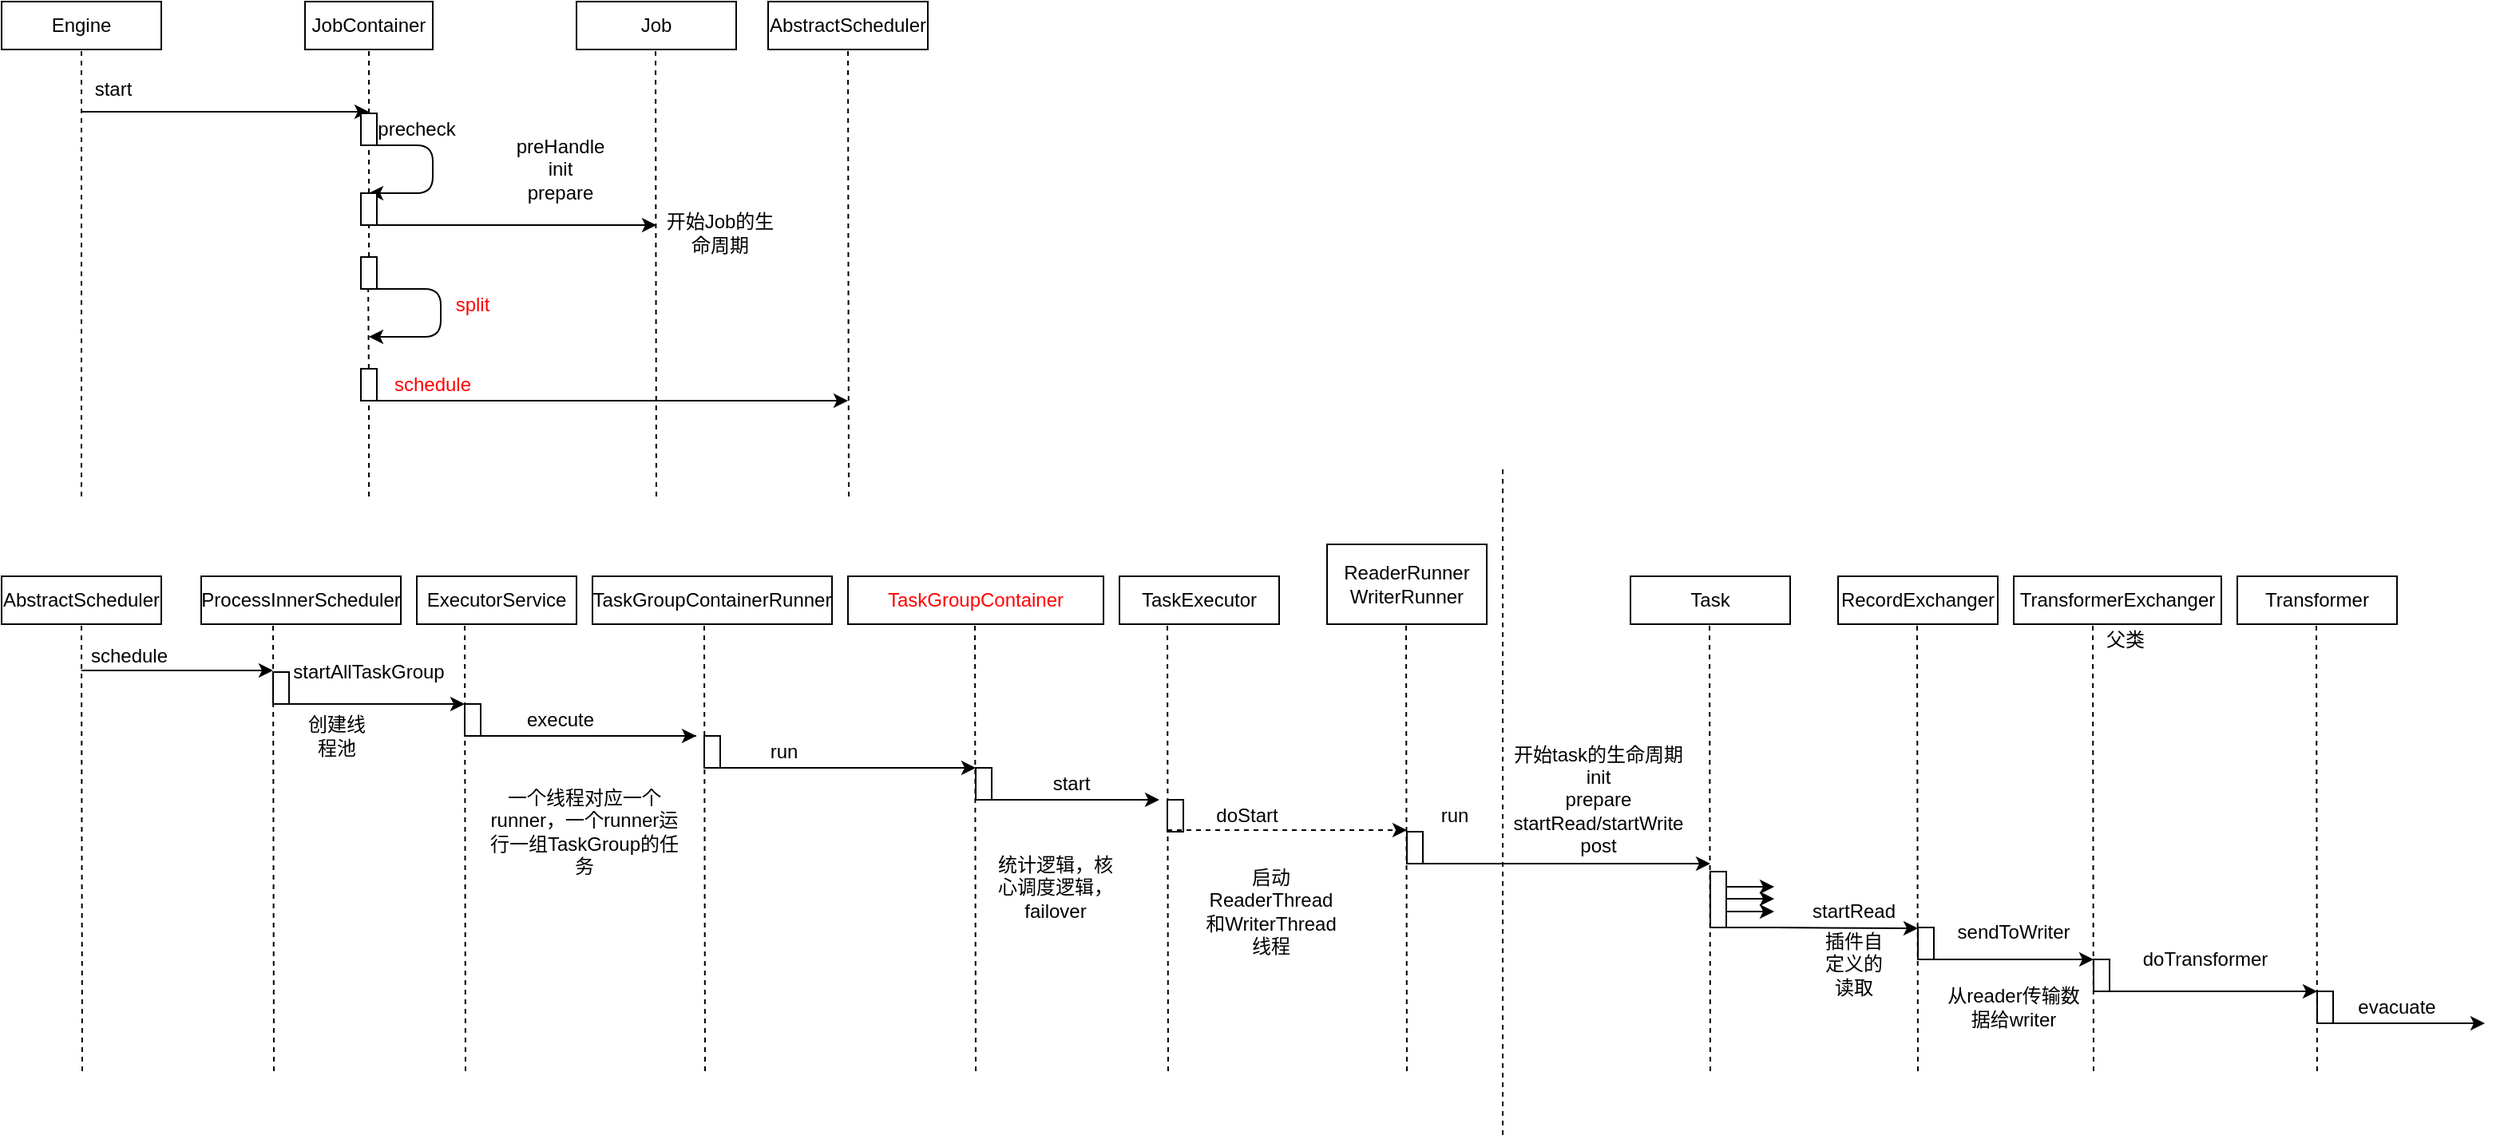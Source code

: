 <mxfile version="14.2.6" type="github">
  <diagram id="PGhreBsPbKH4rR5BUcig" name="Page-1">
    <mxGraphModel dx="881" dy="591" grid="1" gridSize="10" guides="1" tooltips="1" connect="1" arrows="1" fold="1" page="1" pageScale="1" pageWidth="3000" pageHeight="2000" math="0" shadow="0">
      <root>
        <mxCell id="0" />
        <mxCell id="1" parent="0" />
        <mxCell id="bkKWWjWxJZ_gJQBe1uhf-1" value="Engine" style="rounded=0;whiteSpace=wrap;html=1;" parent="1" vertex="1">
          <mxGeometry x="110" y="130" width="100" height="30" as="geometry" />
        </mxCell>
        <mxCell id="C_8OSvet4aqu10IJYk9N-1" value="JobContainer" style="rounded=0;whiteSpace=wrap;html=1;" parent="1" vertex="1">
          <mxGeometry x="300" y="130" width="80" height="30" as="geometry" />
        </mxCell>
        <mxCell id="7ADbChYfZIjZuaGSokzn-1" value="" style="endArrow=none;dashed=1;html=1;entryX=0.5;entryY=1;entryDx=0;entryDy=0;" parent="1" target="bkKWWjWxJZ_gJQBe1uhf-1" edge="1">
          <mxGeometry width="50" height="50" relative="1" as="geometry">
            <mxPoint x="160" y="440" as="sourcePoint" />
            <mxPoint x="440" y="280" as="targetPoint" />
            <Array as="points">
              <mxPoint x="160" y="310" />
            </Array>
          </mxGeometry>
        </mxCell>
        <mxCell id="7ADbChYfZIjZuaGSokzn-2" value="" style="endArrow=none;dashed=1;html=1;entryX=0.5;entryY=1;entryDx=0;entryDy=0;" parent="1" source="7ADbChYfZIjZuaGSokzn-4" target="C_8OSvet4aqu10IJYk9N-1" edge="1">
          <mxGeometry width="50" height="50" relative="1" as="geometry">
            <mxPoint x="340" y="440" as="sourcePoint" />
            <mxPoint x="340" y="170" as="targetPoint" />
          </mxGeometry>
        </mxCell>
        <mxCell id="7ADbChYfZIjZuaGSokzn-3" value="" style="endArrow=classic;html=1;" parent="1" edge="1">
          <mxGeometry width="50" height="50" relative="1" as="geometry">
            <mxPoint x="160" y="199" as="sourcePoint" />
            <mxPoint x="340" y="199" as="targetPoint" />
            <Array as="points">
              <mxPoint x="240" y="199" />
            </Array>
          </mxGeometry>
        </mxCell>
        <mxCell id="7ADbChYfZIjZuaGSokzn-4" value="" style="rounded=0;whiteSpace=wrap;html=1;" parent="1" vertex="1">
          <mxGeometry x="335" y="200" width="10" height="20" as="geometry" />
        </mxCell>
        <mxCell id="7ADbChYfZIjZuaGSokzn-5" value="" style="endArrow=none;dashed=1;html=1;" parent="1" source="7ADbChYfZIjZuaGSokzn-25" target="7ADbChYfZIjZuaGSokzn-4" edge="1">
          <mxGeometry width="50" height="50" relative="1" as="geometry">
            <mxPoint x="340" y="440" as="sourcePoint" />
            <mxPoint x="340" y="170" as="targetPoint" />
          </mxGeometry>
        </mxCell>
        <mxCell id="7ADbChYfZIjZuaGSokzn-11" value="start" style="text;html=1;strokeColor=none;fillColor=none;align=center;verticalAlign=middle;whiteSpace=wrap;rounded=0;" parent="1" vertex="1">
          <mxGeometry x="160" y="170" width="40" height="30" as="geometry" />
        </mxCell>
        <mxCell id="7ADbChYfZIjZuaGSokzn-15" value="" style="endArrow=none;dashed=1;html=1;" parent="1" edge="1">
          <mxGeometry width="50" height="50" relative="1" as="geometry">
            <mxPoint x="520" y="440" as="sourcePoint" />
            <mxPoint x="519.5" y="160" as="targetPoint" />
          </mxGeometry>
        </mxCell>
        <mxCell id="7ADbChYfZIjZuaGSokzn-18" value="AbstractScheduler" style="rounded=0;whiteSpace=wrap;html=1;" parent="1" vertex="1">
          <mxGeometry x="590" y="130" width="100" height="30" as="geometry" />
        </mxCell>
        <mxCell id="7ADbChYfZIjZuaGSokzn-19" value="" style="endArrow=classic;html=1;" parent="1" edge="1">
          <mxGeometry width="50" height="50" relative="1" as="geometry">
            <mxPoint x="340" y="220" as="sourcePoint" />
            <mxPoint x="340" y="250" as="targetPoint" />
            <Array as="points">
              <mxPoint x="380" y="220" />
              <mxPoint x="380" y="250" />
            </Array>
          </mxGeometry>
        </mxCell>
        <mxCell id="7ADbChYfZIjZuaGSokzn-21" value="precheck" style="text;html=1;strokeColor=none;fillColor=none;align=center;verticalAlign=middle;whiteSpace=wrap;rounded=0;" parent="1" vertex="1">
          <mxGeometry x="350" y="200" width="40" height="20" as="geometry" />
        </mxCell>
        <mxCell id="7ADbChYfZIjZuaGSokzn-25" value="" style="rounded=0;whiteSpace=wrap;html=1;" parent="1" vertex="1">
          <mxGeometry x="335" y="250" width="10" height="20" as="geometry" />
        </mxCell>
        <mxCell id="7ADbChYfZIjZuaGSokzn-26" value="" style="endArrow=none;dashed=1;html=1;" parent="1" source="7ADbChYfZIjZuaGSokzn-42" target="7ADbChYfZIjZuaGSokzn-25" edge="1">
          <mxGeometry width="50" height="50" relative="1" as="geometry">
            <mxPoint x="340" y="320" as="sourcePoint" />
            <mxPoint x="340" y="220" as="targetPoint" />
          </mxGeometry>
        </mxCell>
        <mxCell id="7ADbChYfZIjZuaGSokzn-28" value="preHandle&lt;br&gt;init&lt;br&gt;prepare" style="text;html=1;strokeColor=none;fillColor=none;align=center;verticalAlign=middle;whiteSpace=wrap;rounded=0;" parent="1" vertex="1">
          <mxGeometry x="420" y="200" width="80" height="70" as="geometry" />
        </mxCell>
        <mxCell id="7ADbChYfZIjZuaGSokzn-30" value="" style="endArrow=none;dashed=1;html=1;" parent="1" source="7ADbChYfZIjZuaGSokzn-48" edge="1">
          <mxGeometry width="50" height="50" relative="1" as="geometry">
            <mxPoint x="339.5" y="420" as="sourcePoint" />
            <mxPoint x="339.5" y="300" as="targetPoint" />
          </mxGeometry>
        </mxCell>
        <mxCell id="7ADbChYfZIjZuaGSokzn-42" value="" style="rounded=0;whiteSpace=wrap;html=1;" parent="1" vertex="1">
          <mxGeometry x="335" y="290" width="10" height="20" as="geometry" />
        </mxCell>
        <mxCell id="7ADbChYfZIjZuaGSokzn-44" value="" style="endArrow=classic;html=1;" parent="1" edge="1">
          <mxGeometry width="50" height="50" relative="1" as="geometry">
            <mxPoint x="335" y="270" as="sourcePoint" />
            <mxPoint x="520" y="270" as="targetPoint" />
            <Array as="points">
              <mxPoint x="335" y="270" />
            </Array>
          </mxGeometry>
        </mxCell>
        <mxCell id="7ADbChYfZIjZuaGSokzn-47" value="&lt;font color=&quot;#ff0000&quot;&gt;split&lt;/font&gt;" style="text;html=1;strokeColor=none;fillColor=none;align=center;verticalAlign=middle;whiteSpace=wrap;rounded=0;" parent="1" vertex="1">
          <mxGeometry x="385" y="310" width="40" height="20" as="geometry" />
        </mxCell>
        <mxCell id="7ADbChYfZIjZuaGSokzn-48" value="" style="rounded=0;whiteSpace=wrap;html=1;" parent="1" vertex="1">
          <mxGeometry x="335" y="360" width="10" height="20" as="geometry" />
        </mxCell>
        <mxCell id="7ADbChYfZIjZuaGSokzn-49" value="" style="endArrow=none;dashed=1;html=1;" parent="1" target="7ADbChYfZIjZuaGSokzn-48" edge="1">
          <mxGeometry width="50" height="50" relative="1" as="geometry">
            <mxPoint x="340" y="440" as="sourcePoint" />
            <mxPoint x="339.5" y="300" as="targetPoint" />
          </mxGeometry>
        </mxCell>
        <mxCell id="7ADbChYfZIjZuaGSokzn-53" value="" style="endArrow=classic;html=1;" parent="1" edge="1">
          <mxGeometry width="50" height="50" relative="1" as="geometry">
            <mxPoint x="340" y="380" as="sourcePoint" />
            <mxPoint x="640" y="380" as="targetPoint" />
            <Array as="points" />
          </mxGeometry>
        </mxCell>
        <mxCell id="7ADbChYfZIjZuaGSokzn-54" value="&lt;font color=&quot;#ff0000&quot;&gt;schedule&lt;/font&gt;" style="text;html=1;strokeColor=none;fillColor=none;align=center;verticalAlign=middle;whiteSpace=wrap;rounded=0;" parent="1" vertex="1">
          <mxGeometry x="360" y="360" width="40" height="20" as="geometry" />
        </mxCell>
        <mxCell id="7ADbChYfZIjZuaGSokzn-56" value="AbstractScheduler" style="rounded=0;whiteSpace=wrap;html=1;" parent="1" vertex="1">
          <mxGeometry x="110" y="490" width="100" height="30" as="geometry" />
        </mxCell>
        <mxCell id="7ADbChYfZIjZuaGSokzn-57" value="" style="endArrow=none;dashed=1;html=1;" parent="1" edge="1">
          <mxGeometry width="50" height="50" relative="1" as="geometry">
            <mxPoint x="160.5" y="800" as="sourcePoint" />
            <mxPoint x="160" y="520" as="targetPoint" />
          </mxGeometry>
        </mxCell>
        <mxCell id="7ADbChYfZIjZuaGSokzn-58" value="" style="endArrow=classic;html=1;" parent="1" edge="1">
          <mxGeometry width="50" height="50" relative="1" as="geometry">
            <mxPoint x="160" y="549" as="sourcePoint" />
            <mxPoint x="280" y="549" as="targetPoint" />
            <Array as="points" />
          </mxGeometry>
        </mxCell>
        <mxCell id="7ADbChYfZIjZuaGSokzn-59" value="schedule" style="text;html=1;strokeColor=none;fillColor=none;align=center;verticalAlign=middle;whiteSpace=wrap;rounded=0;" parent="1" vertex="1">
          <mxGeometry x="170" y="530" width="40" height="20" as="geometry" />
        </mxCell>
        <mxCell id="7ADbChYfZIjZuaGSokzn-60" value="ProcessInnerScheduler" style="rounded=0;whiteSpace=wrap;html=1;" parent="1" vertex="1">
          <mxGeometry x="235" y="490" width="125" height="30" as="geometry" />
        </mxCell>
        <mxCell id="7ADbChYfZIjZuaGSokzn-61" value="" style="endArrow=none;dashed=1;html=1;" parent="1" edge="1">
          <mxGeometry width="50" height="50" relative="1" as="geometry">
            <mxPoint x="280.5" y="800" as="sourcePoint" />
            <mxPoint x="280" y="520" as="targetPoint" />
          </mxGeometry>
        </mxCell>
        <mxCell id="7ADbChYfZIjZuaGSokzn-63" value="" style="rounded=0;whiteSpace=wrap;html=1;" parent="1" vertex="1">
          <mxGeometry x="280" y="550" width="10" height="20" as="geometry" />
        </mxCell>
        <mxCell id="7ADbChYfZIjZuaGSokzn-65" value="startAllTaskGroup" style="text;html=1;strokeColor=none;fillColor=none;align=center;verticalAlign=middle;whiteSpace=wrap;rounded=0;" parent="1" vertex="1">
          <mxGeometry x="320" y="540" width="40" height="20" as="geometry" />
        </mxCell>
        <mxCell id="7ADbChYfZIjZuaGSokzn-66" value="" style="endArrow=classic;html=1;entryX=0;entryY=0;entryDx=0;entryDy=0;" parent="1" target="7ADbChYfZIjZuaGSokzn-69" edge="1">
          <mxGeometry width="50" height="50" relative="1" as="geometry">
            <mxPoint x="285" y="570" as="sourcePoint" />
            <mxPoint x="390" y="570" as="targetPoint" />
            <Array as="points">
              <mxPoint x="305" y="570" />
            </Array>
          </mxGeometry>
        </mxCell>
        <mxCell id="7ADbChYfZIjZuaGSokzn-67" value="ExecutorService" style="rounded=0;whiteSpace=wrap;html=1;" parent="1" vertex="1">
          <mxGeometry x="370" y="490" width="100" height="30" as="geometry" />
        </mxCell>
        <mxCell id="7ADbChYfZIjZuaGSokzn-68" value="" style="endArrow=none;dashed=1;html=1;" parent="1" edge="1">
          <mxGeometry width="50" height="50" relative="1" as="geometry">
            <mxPoint x="400.5" y="800" as="sourcePoint" />
            <mxPoint x="400" y="520" as="targetPoint" />
          </mxGeometry>
        </mxCell>
        <mxCell id="7ADbChYfZIjZuaGSokzn-69" value="" style="rounded=0;whiteSpace=wrap;html=1;" parent="1" vertex="1">
          <mxGeometry x="400" y="570" width="10" height="20" as="geometry" />
        </mxCell>
        <mxCell id="7ADbChYfZIjZuaGSokzn-71" value="" style="endArrow=classic;html=1;" parent="1" edge="1">
          <mxGeometry width="50" height="50" relative="1" as="geometry">
            <mxPoint x="545" y="590" as="sourcePoint" />
            <mxPoint x="545" y="590" as="targetPoint" />
            <Array as="points">
              <mxPoint x="405" y="590" />
              <mxPoint x="545" y="590" />
            </Array>
          </mxGeometry>
        </mxCell>
        <mxCell id="7ADbChYfZIjZuaGSokzn-72" value="execute" style="text;html=1;strokeColor=none;fillColor=none;align=center;verticalAlign=middle;whiteSpace=wrap;rounded=0;" parent="1" vertex="1">
          <mxGeometry x="440" y="570" width="40" height="20" as="geometry" />
        </mxCell>
        <mxCell id="7ADbChYfZIjZuaGSokzn-73" value="TaskGroupContainerRunner" style="rounded=0;whiteSpace=wrap;html=1;" parent="1" vertex="1">
          <mxGeometry x="480" y="490" width="150" height="30" as="geometry" />
        </mxCell>
        <mxCell id="7ADbChYfZIjZuaGSokzn-74" value="" style="endArrow=none;dashed=1;html=1;" parent="1" edge="1">
          <mxGeometry width="50" height="50" relative="1" as="geometry">
            <mxPoint x="550.5" y="800" as="sourcePoint" />
            <mxPoint x="550" y="520" as="targetPoint" />
          </mxGeometry>
        </mxCell>
        <mxCell id="7ADbChYfZIjZuaGSokzn-75" value="" style="rounded=0;whiteSpace=wrap;html=1;" parent="1" vertex="1">
          <mxGeometry x="550" y="590" width="10" height="20" as="geometry" />
        </mxCell>
        <mxCell id="7ADbChYfZIjZuaGSokzn-77" value="" style="endArrow=classic;html=1;exitX=0.5;exitY=1;exitDx=0;exitDy=0;" parent="1" source="7ADbChYfZIjZuaGSokzn-75" edge="1">
          <mxGeometry width="50" height="50" relative="1" as="geometry">
            <mxPoint x="620" y="610" as="sourcePoint" />
            <mxPoint x="720" y="610" as="targetPoint" />
            <Array as="points">
              <mxPoint x="640" y="610" />
            </Array>
          </mxGeometry>
        </mxCell>
        <mxCell id="7ADbChYfZIjZuaGSokzn-81" value="run" style="text;html=1;strokeColor=none;fillColor=none;align=center;verticalAlign=middle;whiteSpace=wrap;rounded=0;" parent="1" vertex="1">
          <mxGeometry x="580" y="590" width="40" height="20" as="geometry" />
        </mxCell>
        <mxCell id="7ADbChYfZIjZuaGSokzn-82" value="&lt;font color=&quot;#ff0000&quot;&gt;TaskGroupContainer&lt;/font&gt;" style="rounded=0;whiteSpace=wrap;html=1;" parent="1" vertex="1">
          <mxGeometry x="640" y="490" width="160" height="30" as="geometry" />
        </mxCell>
        <mxCell id="7ADbChYfZIjZuaGSokzn-83" value="" style="endArrow=none;dashed=1;html=1;" parent="1" edge="1">
          <mxGeometry width="50" height="50" relative="1" as="geometry">
            <mxPoint x="720" y="800" as="sourcePoint" />
            <mxPoint x="719.5" y="520" as="targetPoint" />
          </mxGeometry>
        </mxCell>
        <mxCell id="7ADbChYfZIjZuaGSokzn-84" value="创建线程池" style="text;html=1;strokeColor=none;fillColor=none;align=center;verticalAlign=middle;whiteSpace=wrap;rounded=0;" parent="1" vertex="1">
          <mxGeometry x="300" y="580" width="40" height="20" as="geometry" />
        </mxCell>
        <mxCell id="7ADbChYfZIjZuaGSokzn-85" value="一个线程对应一个runner，一个runner运行一组TaskGroup的任务" style="text;html=1;strokeColor=none;fillColor=none;align=center;verticalAlign=middle;whiteSpace=wrap;rounded=0;" parent="1" vertex="1">
          <mxGeometry x="410" y="600" width="130" height="100" as="geometry" />
        </mxCell>
        <mxCell id="7ADbChYfZIjZuaGSokzn-87" value="" style="rounded=0;whiteSpace=wrap;html=1;" parent="1" vertex="1">
          <mxGeometry x="720" y="610" width="10" height="20" as="geometry" />
        </mxCell>
        <mxCell id="7ADbChYfZIjZuaGSokzn-88" value="" style="endArrow=classic;html=1;" parent="1" edge="1">
          <mxGeometry width="50" height="50" relative="1" as="geometry">
            <mxPoint x="730" y="630" as="sourcePoint" />
            <mxPoint x="835" y="630" as="targetPoint" />
            <Array as="points">
              <mxPoint x="750" y="630" />
            </Array>
          </mxGeometry>
        </mxCell>
        <mxCell id="7ADbChYfZIjZuaGSokzn-89" value="start" style="text;html=1;strokeColor=none;fillColor=none;align=center;verticalAlign=middle;whiteSpace=wrap;rounded=0;" parent="1" vertex="1">
          <mxGeometry x="760" y="610" width="40" height="20" as="geometry" />
        </mxCell>
        <mxCell id="7ADbChYfZIjZuaGSokzn-90" value="统计逻辑，核心调度逻辑，failover" style="text;html=1;strokeColor=none;fillColor=none;align=center;verticalAlign=middle;whiteSpace=wrap;rounded=0;" parent="1" vertex="1">
          <mxGeometry x="730" y="640" width="80" height="90" as="geometry" />
        </mxCell>
        <mxCell id="7ADbChYfZIjZuaGSokzn-91" value="TaskExecutor" style="rounded=0;whiteSpace=wrap;html=1;" parent="1" vertex="1">
          <mxGeometry x="810" y="490" width="100" height="30" as="geometry" />
        </mxCell>
        <mxCell id="7ADbChYfZIjZuaGSokzn-92" value="" style="endArrow=none;dashed=1;html=1;" parent="1" edge="1">
          <mxGeometry width="50" height="50" relative="1" as="geometry">
            <mxPoint x="840.5" y="800" as="sourcePoint" />
            <mxPoint x="840" y="520" as="targetPoint" />
          </mxGeometry>
        </mxCell>
        <mxCell id="7ADbChYfZIjZuaGSokzn-93" value="" style="rounded=0;whiteSpace=wrap;html=1;" parent="1" vertex="1">
          <mxGeometry x="840" y="630" width="10" height="20" as="geometry" />
        </mxCell>
        <mxCell id="7ADbChYfZIjZuaGSokzn-96" value="doStart" style="text;html=1;strokeColor=none;fillColor=none;align=center;verticalAlign=middle;whiteSpace=wrap;rounded=0;" parent="1" vertex="1">
          <mxGeometry x="870" y="630" width="40" height="20" as="geometry" />
        </mxCell>
        <mxCell id="7ADbChYfZIjZuaGSokzn-97" value="启动ReaderThread和WriterThread线程" style="text;html=1;strokeColor=none;fillColor=none;align=center;verticalAlign=middle;whiteSpace=wrap;rounded=0;" parent="1" vertex="1">
          <mxGeometry x="860" y="660" width="90" height="80" as="geometry" />
        </mxCell>
        <mxCell id="7ADbChYfZIjZuaGSokzn-100" value="Job" style="rounded=0;whiteSpace=wrap;html=1;" parent="1" vertex="1">
          <mxGeometry x="470" y="130" width="100" height="30" as="geometry" />
        </mxCell>
        <mxCell id="7ADbChYfZIjZuaGSokzn-101" value="" style="endArrow=none;dashed=1;html=1;" parent="1" edge="1">
          <mxGeometry width="50" height="50" relative="1" as="geometry">
            <mxPoint x="640.5" y="440" as="sourcePoint" />
            <mxPoint x="640" y="160" as="targetPoint" />
          </mxGeometry>
        </mxCell>
        <mxCell id="7ADbChYfZIjZuaGSokzn-106" value="" style="endArrow=classic;html=1;" parent="1" edge="1">
          <mxGeometry width="50" height="50" relative="1" as="geometry">
            <mxPoint x="345" y="310" as="sourcePoint" />
            <mxPoint x="340" y="340" as="targetPoint" />
            <Array as="points">
              <mxPoint x="385" y="310" />
              <mxPoint x="385" y="340" />
            </Array>
          </mxGeometry>
        </mxCell>
        <mxCell id="67QHIFpulbzX8Kgvgitb-1" value="ReaderRunner&lt;br&gt;WriterRunner" style="rounded=0;whiteSpace=wrap;html=1;" vertex="1" parent="1">
          <mxGeometry x="940" y="470" width="100" height="50" as="geometry" />
        </mxCell>
        <mxCell id="67QHIFpulbzX8Kgvgitb-2" value="" style="endArrow=none;dashed=1;html=1;" edge="1" parent="1">
          <mxGeometry width="50" height="50" relative="1" as="geometry">
            <mxPoint x="990" y="800" as="sourcePoint" />
            <mxPoint x="989.5" y="520" as="targetPoint" />
          </mxGeometry>
        </mxCell>
        <mxCell id="67QHIFpulbzX8Kgvgitb-4" value="run" style="text;html=1;strokeColor=none;fillColor=none;align=center;verticalAlign=middle;whiteSpace=wrap;rounded=0;" vertex="1" parent="1">
          <mxGeometry x="1000" y="630" width="40" height="20" as="geometry" />
        </mxCell>
        <mxCell id="67QHIFpulbzX8Kgvgitb-5" value="" style="endArrow=classic;html=1;dashed=1;" edge="1" parent="1">
          <mxGeometry width="50" height="50" relative="1" as="geometry">
            <mxPoint x="840" y="649" as="sourcePoint" />
            <mxPoint x="990" y="649" as="targetPoint" />
            <Array as="points">
              <mxPoint x="860" y="649" />
            </Array>
          </mxGeometry>
        </mxCell>
        <mxCell id="67QHIFpulbzX8Kgvgitb-6" value="开始task的生命周期&lt;br&gt;init&lt;br&gt;prepare&lt;br&gt;startRead/startWrite&lt;br&gt;post&lt;br&gt;" style="text;html=1;strokeColor=none;fillColor=none;align=center;verticalAlign=middle;whiteSpace=wrap;rounded=0;" vertex="1" parent="1">
          <mxGeometry x="1040" y="560" width="140" height="140" as="geometry" />
        </mxCell>
        <mxCell id="67QHIFpulbzX8Kgvgitb-7" value="开始Job的生命周期" style="text;html=1;strokeColor=none;fillColor=none;align=center;verticalAlign=middle;whiteSpace=wrap;rounded=0;" vertex="1" parent="1">
          <mxGeometry x="520" y="260" width="80" height="30" as="geometry" />
        </mxCell>
        <mxCell id="67QHIFpulbzX8Kgvgitb-10" value="Task" style="rounded=0;whiteSpace=wrap;html=1;" vertex="1" parent="1">
          <mxGeometry x="1130" y="490" width="100" height="30" as="geometry" />
        </mxCell>
        <mxCell id="67QHIFpulbzX8Kgvgitb-11" value="" style="endArrow=classic;html=1;" edge="1" parent="1">
          <mxGeometry width="50" height="50" relative="1" as="geometry">
            <mxPoint x="990" y="670" as="sourcePoint" />
            <mxPoint x="1180" y="670" as="targetPoint" />
            <Array as="points">
              <mxPoint x="1070" y="670" />
            </Array>
          </mxGeometry>
        </mxCell>
        <mxCell id="67QHIFpulbzX8Kgvgitb-12" value="" style="endArrow=none;dashed=1;html=1;" edge="1" parent="1">
          <mxGeometry width="50" height="50" relative="1" as="geometry">
            <mxPoint x="1180" y="800" as="sourcePoint" />
            <mxPoint x="1179.5" y="520" as="targetPoint" />
          </mxGeometry>
        </mxCell>
        <mxCell id="67QHIFpulbzX8Kgvgitb-16" value="" style="rounded=0;whiteSpace=wrap;html=1;" vertex="1" parent="1">
          <mxGeometry x="990" y="650" width="10" height="20" as="geometry" />
        </mxCell>
        <mxCell id="67QHIFpulbzX8Kgvgitb-17" value="" style="rounded=0;whiteSpace=wrap;html=1;" vertex="1" parent="1">
          <mxGeometry x="1180" y="675" width="10" height="35" as="geometry" />
        </mxCell>
        <mxCell id="67QHIFpulbzX8Kgvgitb-19" value="" style="endArrow=classic;html=1;" edge="1" parent="1">
          <mxGeometry width="50" height="50" relative="1" as="geometry">
            <mxPoint x="1190" y="684.5" as="sourcePoint" />
            <mxPoint x="1220" y="684.5" as="targetPoint" />
            <Array as="points">
              <mxPoint x="1210" y="684.5" />
            </Array>
          </mxGeometry>
        </mxCell>
        <mxCell id="67QHIFpulbzX8Kgvgitb-20" value="" style="endArrow=classic;html=1;" edge="1" parent="1">
          <mxGeometry width="50" height="50" relative="1" as="geometry">
            <mxPoint x="1190" y="692" as="sourcePoint" />
            <mxPoint x="1220" y="692" as="targetPoint" />
            <Array as="points">
              <mxPoint x="1210" y="692" />
            </Array>
          </mxGeometry>
        </mxCell>
        <mxCell id="67QHIFpulbzX8Kgvgitb-21" value="" style="endArrow=classic;html=1;" edge="1" parent="1">
          <mxGeometry width="50" height="50" relative="1" as="geometry">
            <mxPoint x="1190" y="700" as="sourcePoint" />
            <mxPoint x="1220" y="700" as="targetPoint" />
            <Array as="points">
              <mxPoint x="1210" y="700" />
            </Array>
          </mxGeometry>
        </mxCell>
        <mxCell id="67QHIFpulbzX8Kgvgitb-22" value="" style="endArrow=classic;html=1;" edge="1" parent="1">
          <mxGeometry width="50" height="50" relative="1" as="geometry">
            <mxPoint x="1190" y="710" as="sourcePoint" />
            <mxPoint x="1310" y="710.5" as="targetPoint" />
            <Array as="points">
              <mxPoint x="1210" y="710" />
            </Array>
          </mxGeometry>
        </mxCell>
        <mxCell id="67QHIFpulbzX8Kgvgitb-23" value="RecordExchanger" style="rounded=0;whiteSpace=wrap;html=1;" vertex="1" parent="1">
          <mxGeometry x="1260" y="490" width="100" height="30" as="geometry" />
        </mxCell>
        <mxCell id="67QHIFpulbzX8Kgvgitb-25" value="startRead" style="text;html=1;strokeColor=none;fillColor=none;align=center;verticalAlign=middle;whiteSpace=wrap;rounded=0;" vertex="1" parent="1">
          <mxGeometry x="1250" y="690" width="40" height="20" as="geometry" />
        </mxCell>
        <mxCell id="67QHIFpulbzX8Kgvgitb-26" value="" style="endArrow=none;dashed=1;html=1;" edge="1" parent="1">
          <mxGeometry width="50" height="50" relative="1" as="geometry">
            <mxPoint x="1310" y="800" as="sourcePoint" />
            <mxPoint x="1309.5" y="520" as="targetPoint" />
          </mxGeometry>
        </mxCell>
        <mxCell id="67QHIFpulbzX8Kgvgitb-27" value="" style="rounded=0;whiteSpace=wrap;html=1;" vertex="1" parent="1">
          <mxGeometry x="1310" y="710" width="10" height="20" as="geometry" />
        </mxCell>
        <mxCell id="67QHIFpulbzX8Kgvgitb-28" value="TransformerExchanger" style="rounded=0;whiteSpace=wrap;html=1;" vertex="1" parent="1">
          <mxGeometry x="1370" y="490" width="130" height="30" as="geometry" />
        </mxCell>
        <mxCell id="67QHIFpulbzX8Kgvgitb-29" value="" style="endArrow=none;dashed=1;html=1;" edge="1" parent="1">
          <mxGeometry width="50" height="50" relative="1" as="geometry">
            <mxPoint x="1420" y="800" as="sourcePoint" />
            <mxPoint x="1419.5" y="520" as="targetPoint" />
          </mxGeometry>
        </mxCell>
        <mxCell id="67QHIFpulbzX8Kgvgitb-30" value="" style="endArrow=classic;html=1;" edge="1" parent="1">
          <mxGeometry width="50" height="50" relative="1" as="geometry">
            <mxPoint x="1320" y="730" as="sourcePoint" />
            <mxPoint x="1420" y="730" as="targetPoint" />
            <Array as="points">
              <mxPoint x="1340" y="730" />
            </Array>
          </mxGeometry>
        </mxCell>
        <mxCell id="67QHIFpulbzX8Kgvgitb-31" value="sendToWriter" style="text;html=1;strokeColor=none;fillColor=none;align=center;verticalAlign=middle;whiteSpace=wrap;rounded=0;" vertex="1" parent="1">
          <mxGeometry x="1350" y="702.5" width="40" height="20" as="geometry" />
        </mxCell>
        <mxCell id="67QHIFpulbzX8Kgvgitb-32" value="父类" style="text;html=1;strokeColor=none;fillColor=none;align=center;verticalAlign=middle;whiteSpace=wrap;rounded=0;" vertex="1" parent="1">
          <mxGeometry x="1420" y="520" width="40" height="20" as="geometry" />
        </mxCell>
        <mxCell id="67QHIFpulbzX8Kgvgitb-33" value="" style="rounded=0;whiteSpace=wrap;html=1;" vertex="1" parent="1">
          <mxGeometry x="1420" y="730" width="10" height="20" as="geometry" />
        </mxCell>
        <mxCell id="67QHIFpulbzX8Kgvgitb-36" value="" style="endArrow=classic;html=1;" edge="1" parent="1">
          <mxGeometry width="50" height="50" relative="1" as="geometry">
            <mxPoint x="1432.5" y="750" as="sourcePoint" />
            <mxPoint x="1560" y="750" as="targetPoint" />
            <Array as="points">
              <mxPoint x="1422.5" y="750" />
              <mxPoint x="1432.5" y="750" />
            </Array>
          </mxGeometry>
        </mxCell>
        <mxCell id="67QHIFpulbzX8Kgvgitb-38" value="doTransformer" style="text;html=1;strokeColor=none;fillColor=none;align=center;verticalAlign=middle;whiteSpace=wrap;rounded=0;" vertex="1" parent="1">
          <mxGeometry x="1470" y="720" width="40" height="20" as="geometry" />
        </mxCell>
        <mxCell id="67QHIFpulbzX8Kgvgitb-39" value="Transformer" style="rounded=0;whiteSpace=wrap;html=1;" vertex="1" parent="1">
          <mxGeometry x="1510" y="490" width="100" height="30" as="geometry" />
        </mxCell>
        <mxCell id="67QHIFpulbzX8Kgvgitb-40" value="" style="endArrow=none;dashed=1;html=1;" edge="1" parent="1">
          <mxGeometry width="50" height="50" relative="1" as="geometry">
            <mxPoint x="1560" y="800" as="sourcePoint" />
            <mxPoint x="1559.5" y="520" as="targetPoint" />
          </mxGeometry>
        </mxCell>
        <mxCell id="67QHIFpulbzX8Kgvgitb-42" value="" style="rounded=0;whiteSpace=wrap;html=1;" vertex="1" parent="1">
          <mxGeometry x="1560" y="750" width="10" height="20" as="geometry" />
        </mxCell>
        <mxCell id="67QHIFpulbzX8Kgvgitb-43" value="" style="endArrow=classic;html=1;" edge="1" parent="1">
          <mxGeometry width="50" height="50" relative="1" as="geometry">
            <mxPoint x="1560" y="770" as="sourcePoint" />
            <mxPoint x="1665" y="770" as="targetPoint" />
            <Array as="points">
              <mxPoint x="1580" y="770" />
            </Array>
          </mxGeometry>
        </mxCell>
        <mxCell id="67QHIFpulbzX8Kgvgitb-44" value="evacuate" style="text;html=1;strokeColor=none;fillColor=none;align=center;verticalAlign=middle;whiteSpace=wrap;rounded=0;" vertex="1" parent="1">
          <mxGeometry x="1590" y="750" width="40" height="20" as="geometry" />
        </mxCell>
        <mxCell id="67QHIFpulbzX8Kgvgitb-45" value="插件自定义的读取" style="text;html=1;strokeColor=none;fillColor=none;align=center;verticalAlign=middle;whiteSpace=wrap;rounded=0;" vertex="1" parent="1">
          <mxGeometry x="1250" y="722.5" width="40" height="20" as="geometry" />
        </mxCell>
        <mxCell id="67QHIFpulbzX8Kgvgitb-46" value="从reader传输数据给writer" style="text;html=1;strokeColor=none;fillColor=none;align=center;verticalAlign=middle;whiteSpace=wrap;rounded=0;" vertex="1" parent="1">
          <mxGeometry x="1325" y="735" width="90" height="50" as="geometry" />
        </mxCell>
        <mxCell id="67QHIFpulbzX8Kgvgitb-47" value="" style="endArrow=none;dashed=1;html=1;" edge="1" parent="1">
          <mxGeometry width="50" height="50" relative="1" as="geometry">
            <mxPoint x="1050" y="840" as="sourcePoint" />
            <mxPoint x="1050" y="420" as="targetPoint" />
          </mxGeometry>
        </mxCell>
      </root>
    </mxGraphModel>
  </diagram>
</mxfile>
